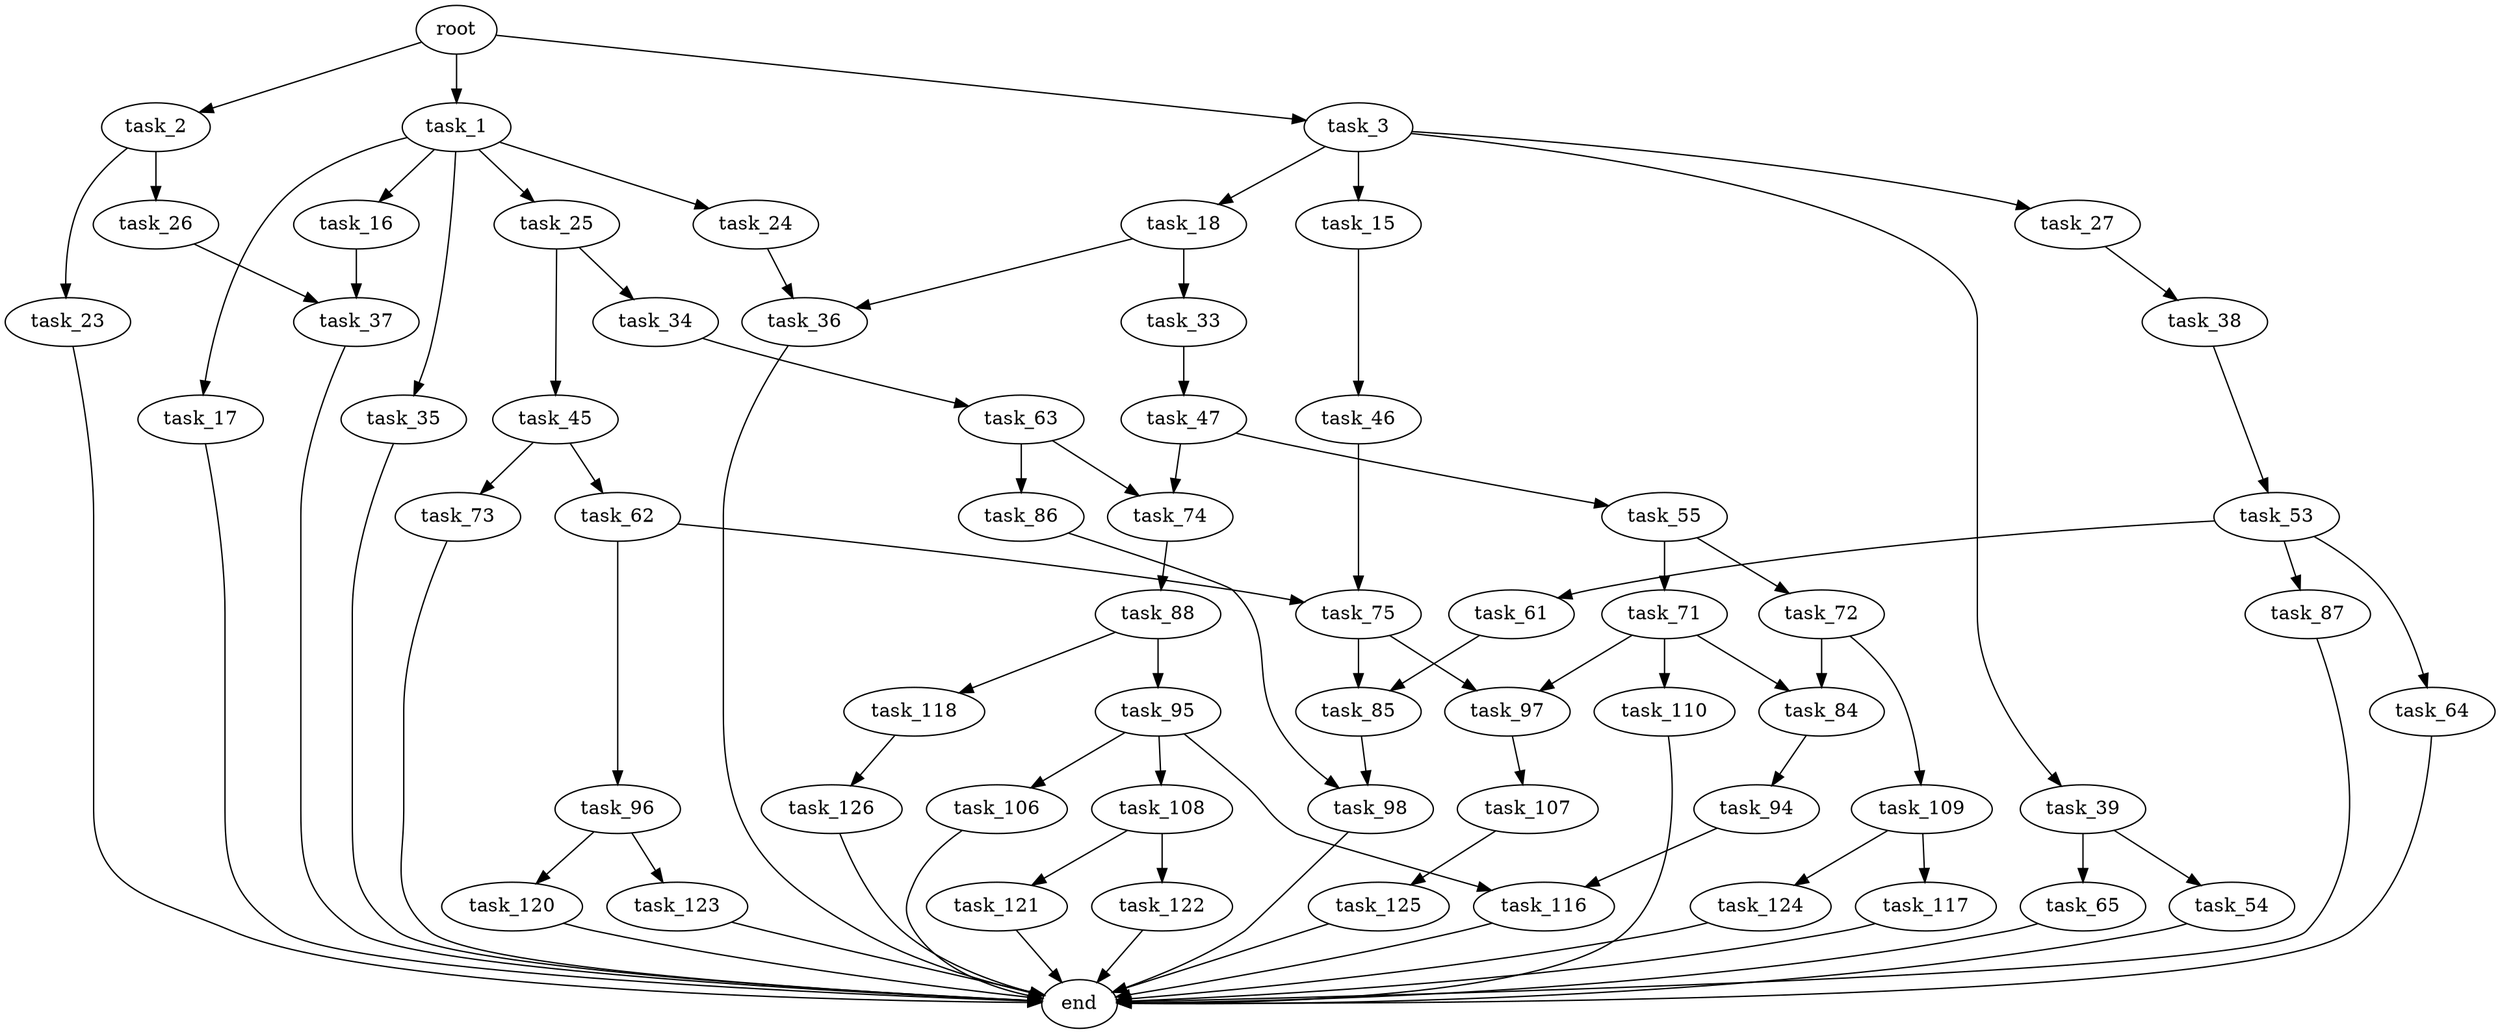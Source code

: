 digraph G {
  root [size="0.000000"];
  task_1 [size="9898590709.000000"];
  task_2 [size="46142516617.000000"];
  task_3 [size="30241947126.000000"];
  task_16 [size="14743565111.000000"];
  task_17 [size="1073741824000.000000"];
  task_24 [size="7652020300.000000"];
  task_25 [size="6405559004.000000"];
  task_35 [size="25107642535.000000"];
  task_23 [size="15502448900.000000"];
  task_26 [size="1073741824000.000000"];
  task_15 [size="2117751427.000000"];
  task_18 [size="15037621701.000000"];
  task_27 [size="28991029248.000000"];
  task_39 [size="8589934592.000000"];
  task_46 [size="68719476736.000000"];
  task_37 [size="134217728000.000000"];
  end [size="0.000000"];
  task_33 [size="754563524.000000"];
  task_36 [size="228601010560.000000"];
  task_34 [size="11243289530.000000"];
  task_45 [size="109450829972.000000"];
  task_38 [size="68719476736.000000"];
  task_47 [size="4184901310.000000"];
  task_63 [size="605071495124.000000"];
  task_53 [size="8589934592.000000"];
  task_54 [size="28991029248.000000"];
  task_65 [size="68719476736.000000"];
  task_62 [size="231928233984.000000"];
  task_73 [size="34352190786.000000"];
  task_75 [size="30895064722.000000"];
  task_55 [size="253340704414.000000"];
  task_74 [size="8589934592.000000"];
  task_61 [size="125251224786.000000"];
  task_64 [size="28991029248.000000"];
  task_87 [size="391093802131.000000"];
  task_71 [size="24416922952.000000"];
  task_72 [size="151448772276.000000"];
  task_85 [size="28991029248.000000"];
  task_96 [size="682938350836.000000"];
  task_86 [size="28544787931.000000"];
  task_84 [size="157350828934.000000"];
  task_97 [size="40179387600.000000"];
  task_110 [size="68719476736.000000"];
  task_109 [size="657357344711.000000"];
  task_88 [size="13425545586.000000"];
  task_94 [size="101219854039.000000"];
  task_98 [size="89471647952.000000"];
  task_95 [size="134217728000.000000"];
  task_118 [size="10641474264.000000"];
  task_116 [size="19069230924.000000"];
  task_106 [size="91755991213.000000"];
  task_108 [size="7734716206.000000"];
  task_120 [size="267535942596.000000"];
  task_123 [size="368293445632.000000"];
  task_107 [size="1393094605842.000000"];
  task_125 [size="155630630840.000000"];
  task_121 [size="353106286372.000000"];
  task_122 [size="13996988158.000000"];
  task_117 [size="782757789696.000000"];
  task_124 [size="922937389371.000000"];
  task_126 [size="5487132953.000000"];

  root -> task_1 [size="1.000000"];
  root -> task_2 [size="1.000000"];
  root -> task_3 [size="1.000000"];
  task_1 -> task_16 [size="411041792.000000"];
  task_1 -> task_17 [size="411041792.000000"];
  task_1 -> task_24 [size="411041792.000000"];
  task_1 -> task_25 [size="411041792.000000"];
  task_1 -> task_35 [size="411041792.000000"];
  task_2 -> task_23 [size="75497472.000000"];
  task_2 -> task_26 [size="75497472.000000"];
  task_3 -> task_15 [size="33554432.000000"];
  task_3 -> task_18 [size="33554432.000000"];
  task_3 -> task_27 [size="33554432.000000"];
  task_3 -> task_39 [size="33554432.000000"];
  task_16 -> task_37 [size="301989888.000000"];
  task_17 -> end [size="1.000000"];
  task_24 -> task_36 [size="838860800.000000"];
  task_25 -> task_34 [size="134217728.000000"];
  task_25 -> task_45 [size="134217728.000000"];
  task_35 -> end [size="1.000000"];
  task_23 -> end [size="1.000000"];
  task_26 -> task_37 [size="838860800.000000"];
  task_15 -> task_46 [size="209715200.000000"];
  task_18 -> task_33 [size="33554432.000000"];
  task_18 -> task_36 [size="33554432.000000"];
  task_27 -> task_38 [size="75497472.000000"];
  task_39 -> task_54 [size="33554432.000000"];
  task_39 -> task_65 [size="33554432.000000"];
  task_46 -> task_75 [size="134217728.000000"];
  task_37 -> end [size="1.000000"];
  task_33 -> task_47 [size="33554432.000000"];
  task_36 -> end [size="1.000000"];
  task_34 -> task_63 [size="536870912.000000"];
  task_45 -> task_62 [size="75497472.000000"];
  task_45 -> task_73 [size="75497472.000000"];
  task_38 -> task_53 [size="134217728.000000"];
  task_47 -> task_55 [size="75497472.000000"];
  task_47 -> task_74 [size="75497472.000000"];
  task_63 -> task_74 [size="838860800.000000"];
  task_63 -> task_86 [size="838860800.000000"];
  task_53 -> task_61 [size="33554432.000000"];
  task_53 -> task_64 [size="33554432.000000"];
  task_53 -> task_87 [size="33554432.000000"];
  task_54 -> end [size="1.000000"];
  task_65 -> end [size="1.000000"];
  task_62 -> task_75 [size="301989888.000000"];
  task_62 -> task_96 [size="301989888.000000"];
  task_73 -> end [size="1.000000"];
  task_75 -> task_85 [size="536870912.000000"];
  task_75 -> task_97 [size="536870912.000000"];
  task_55 -> task_71 [size="301989888.000000"];
  task_55 -> task_72 [size="301989888.000000"];
  task_74 -> task_88 [size="33554432.000000"];
  task_61 -> task_85 [size="209715200.000000"];
  task_64 -> end [size="1.000000"];
  task_87 -> end [size="1.000000"];
  task_71 -> task_84 [size="411041792.000000"];
  task_71 -> task_97 [size="411041792.000000"];
  task_71 -> task_110 [size="411041792.000000"];
  task_72 -> task_84 [size="679477248.000000"];
  task_72 -> task_109 [size="679477248.000000"];
  task_85 -> task_98 [size="75497472.000000"];
  task_96 -> task_120 [size="679477248.000000"];
  task_96 -> task_123 [size="679477248.000000"];
  task_86 -> task_98 [size="33554432.000000"];
  task_84 -> task_94 [size="209715200.000000"];
  task_97 -> task_107 [size="33554432.000000"];
  task_110 -> end [size="1.000000"];
  task_109 -> task_117 [size="679477248.000000"];
  task_109 -> task_124 [size="679477248.000000"];
  task_88 -> task_95 [size="411041792.000000"];
  task_88 -> task_118 [size="411041792.000000"];
  task_94 -> task_116 [size="75497472.000000"];
  task_98 -> end [size="1.000000"];
  task_95 -> task_106 [size="209715200.000000"];
  task_95 -> task_108 [size="209715200.000000"];
  task_95 -> task_116 [size="209715200.000000"];
  task_118 -> task_126 [size="301989888.000000"];
  task_116 -> end [size="1.000000"];
  task_106 -> end [size="1.000000"];
  task_108 -> task_121 [size="33554432.000000"];
  task_108 -> task_122 [size="33554432.000000"];
  task_120 -> end [size="1.000000"];
  task_123 -> end [size="1.000000"];
  task_107 -> task_125 [size="838860800.000000"];
  task_125 -> end [size="1.000000"];
  task_121 -> end [size="1.000000"];
  task_122 -> end [size="1.000000"];
  task_117 -> end [size="1.000000"];
  task_124 -> end [size="1.000000"];
  task_126 -> end [size="1.000000"];
}
